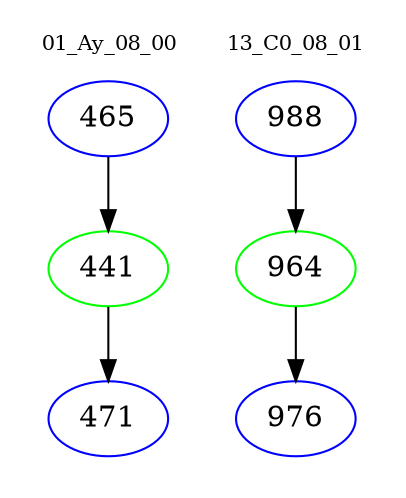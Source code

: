 digraph{
subgraph cluster_0 {
color = white
label = "01_Ay_08_00";
fontsize=10;
T0_465 [label="465", color="blue"]
T0_465 -> T0_441 [color="black"]
T0_441 [label="441", color="green"]
T0_441 -> T0_471 [color="black"]
T0_471 [label="471", color="blue"]
}
subgraph cluster_1 {
color = white
label = "13_C0_08_01";
fontsize=10;
T1_988 [label="988", color="blue"]
T1_988 -> T1_964 [color="black"]
T1_964 [label="964", color="green"]
T1_964 -> T1_976 [color="black"]
T1_976 [label="976", color="blue"]
}
}
